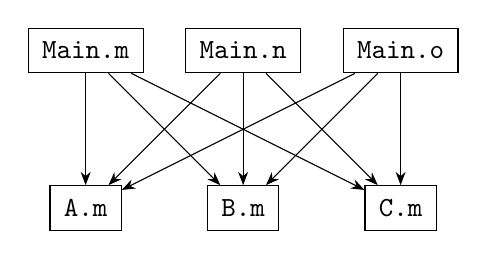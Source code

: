 
  %p%\usetikzlibrary{arrows.meta}
  \begin{tikzpicture}[every node/.style={draw,rectangle,inner sep=5pt}]
    \foreach \m/\i in {m/1,n/3,o/5} {
      \node (\m) at (\i,0) {\texttt{Main.\m}};
    }
    
    \foreach \c/\i in {A/1,B/3,C/5} {
      \node (\c) at (\i,-2) {\texttt{\c.m}};
    }
    
    \path[-{Stealth[]}] 
      \foreach \m in {m,n,o} {
        \foreach \c in {A,B,C} {
          (\m) edge (\c)
        }
      };
  \end{tikzpicture}
